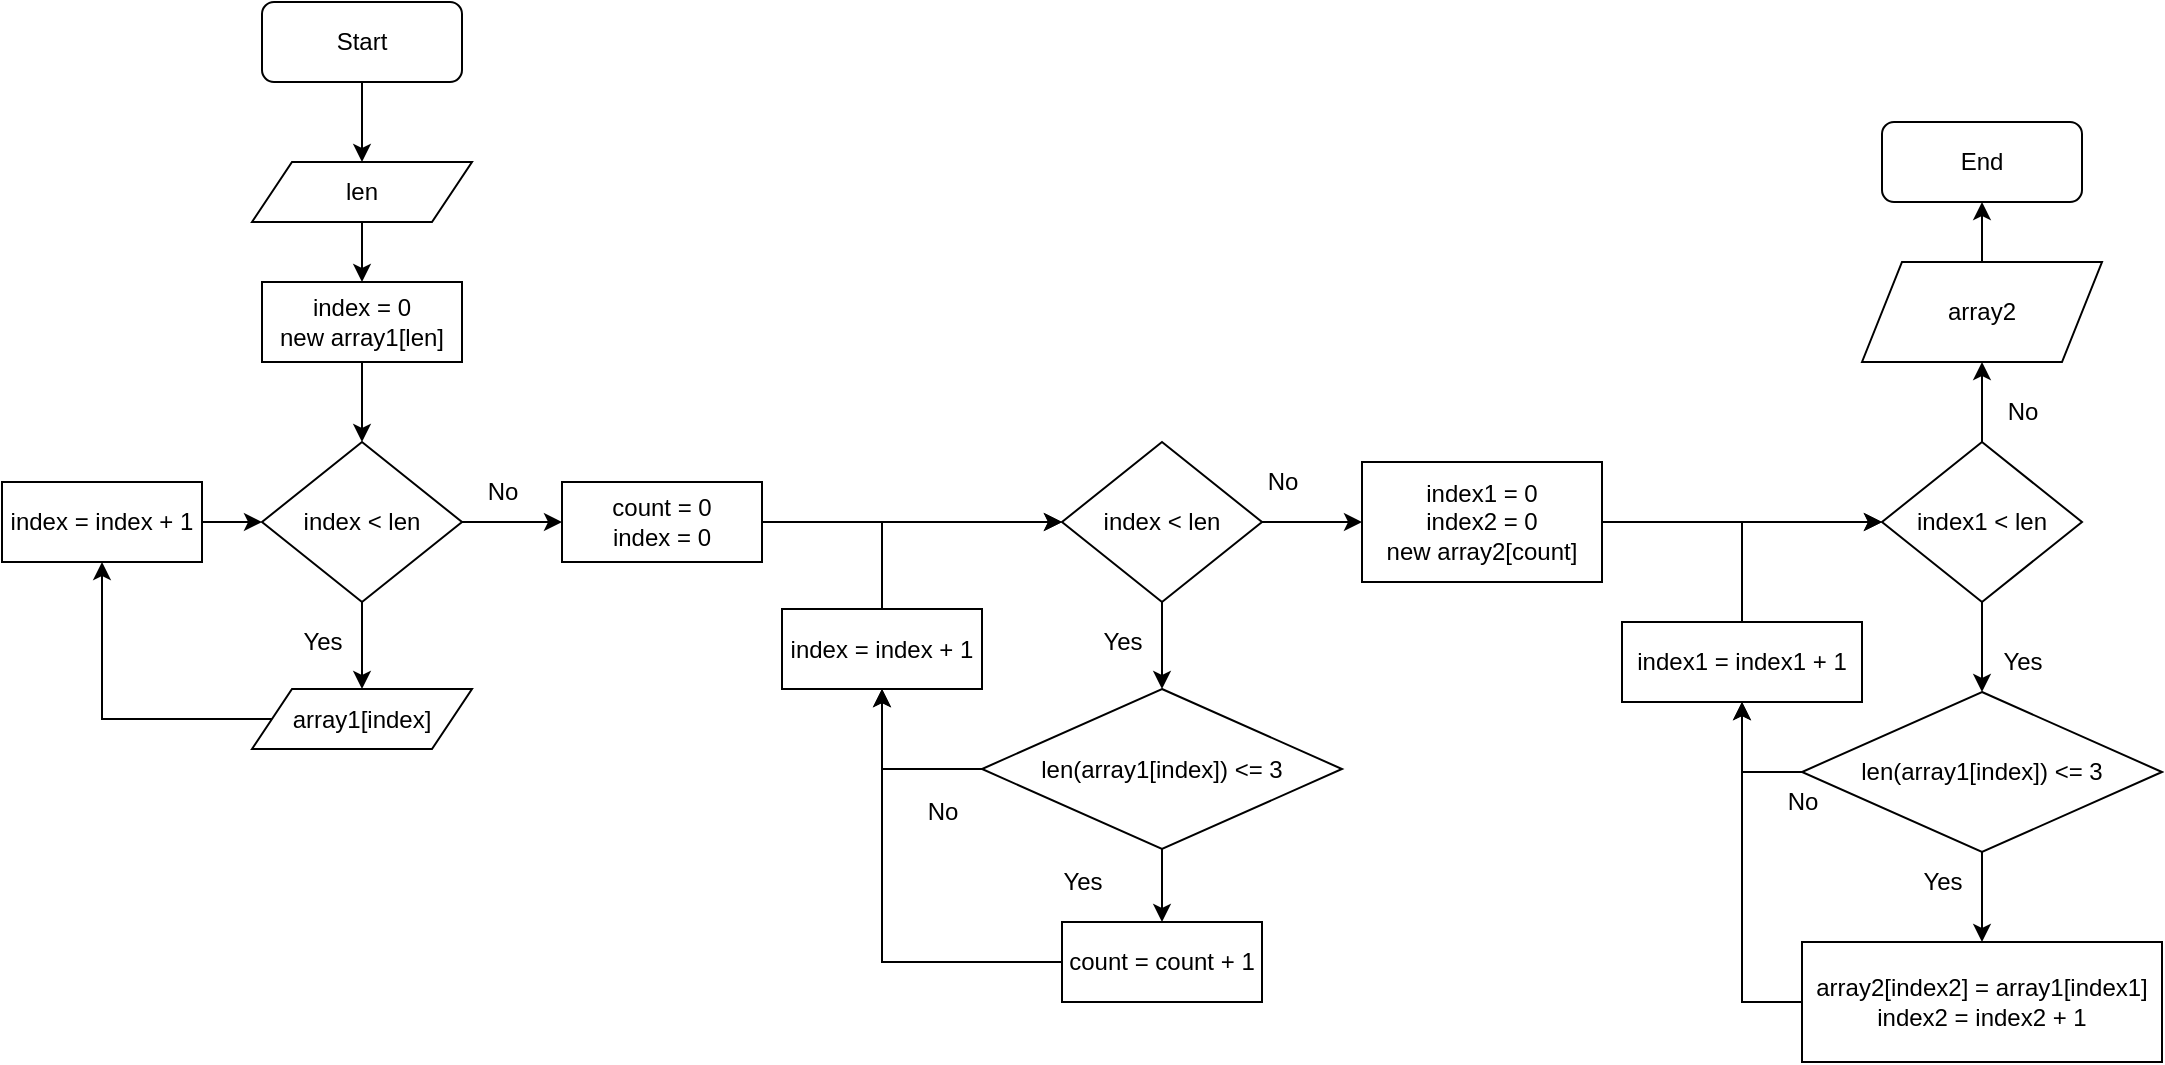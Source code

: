 <mxfile version="20.5.3" type="device"><diagram id="fMikvPjfBC4FhlLYMaaF" name="Page-1"><mxGraphModel dx="745" dy="672" grid="1" gridSize="10" guides="1" tooltips="1" connect="1" arrows="1" fold="1" page="1" pageScale="1" pageWidth="1169" pageHeight="827" math="0" shadow="0"><root><mxCell id="0"/><mxCell id="1" parent="0"/><mxCell id="prz1_qba3mAOReG2MW3Z-3" style="edgeStyle=orthogonalEdgeStyle;rounded=0;orthogonalLoop=1;jettySize=auto;html=1;exitX=0.5;exitY=1;exitDx=0;exitDy=0;entryX=0.5;entryY=0;entryDx=0;entryDy=0;" edge="1" parent="1" source="prz1_qba3mAOReG2MW3Z-1"><mxGeometry relative="1" as="geometry"><mxPoint x="240" y="120" as="targetPoint"/></mxGeometry></mxCell><mxCell id="prz1_qba3mAOReG2MW3Z-1" value="Start" style="rounded=1;whiteSpace=wrap;html=1;" vertex="1" parent="1"><mxGeometry x="190" y="40" width="100" height="40" as="geometry"/></mxCell><mxCell id="prz1_qba3mAOReG2MW3Z-8" value="" style="edgeStyle=orthogonalEdgeStyle;rounded=0;orthogonalLoop=1;jettySize=auto;html=1;" edge="1" parent="1" source="prz1_qba3mAOReG2MW3Z-4" target="prz1_qba3mAOReG2MW3Z-7"><mxGeometry relative="1" as="geometry"/></mxCell><mxCell id="prz1_qba3mAOReG2MW3Z-4" value="index = 0&lt;br&gt;new array1[len]" style="rounded=0;whiteSpace=wrap;html=1;" vertex="1" parent="1"><mxGeometry x="190" y="180" width="100" height="40" as="geometry"/></mxCell><mxCell id="prz1_qba3mAOReG2MW3Z-6" style="edgeStyle=orthogonalEdgeStyle;rounded=0;orthogonalLoop=1;jettySize=auto;html=1;exitX=0.5;exitY=1;exitDx=0;exitDy=0;entryX=0.5;entryY=0;entryDx=0;entryDy=0;" edge="1" parent="1" source="prz1_qba3mAOReG2MW3Z-5" target="prz1_qba3mAOReG2MW3Z-4"><mxGeometry relative="1" as="geometry"/></mxCell><mxCell id="prz1_qba3mAOReG2MW3Z-5" value="len" style="shape=parallelogram;perimeter=parallelogramPerimeter;whiteSpace=wrap;html=1;fixedSize=1;" vertex="1" parent="1"><mxGeometry x="185" y="120" width="110" height="30" as="geometry"/></mxCell><mxCell id="prz1_qba3mAOReG2MW3Z-12" value="" style="edgeStyle=orthogonalEdgeStyle;rounded=0;orthogonalLoop=1;jettySize=auto;html=1;" edge="1" parent="1" source="prz1_qba3mAOReG2MW3Z-7" target="prz1_qba3mAOReG2MW3Z-11"><mxGeometry relative="1" as="geometry"/></mxCell><mxCell id="prz1_qba3mAOReG2MW3Z-16" style="edgeStyle=orthogonalEdgeStyle;rounded=0;orthogonalLoop=1;jettySize=auto;html=1;exitX=1;exitY=0.5;exitDx=0;exitDy=0;entryX=0;entryY=0.5;entryDx=0;entryDy=0;" edge="1" parent="1" source="prz1_qba3mAOReG2MW3Z-7" target="prz1_qba3mAOReG2MW3Z-15"><mxGeometry relative="1" as="geometry"/></mxCell><mxCell id="prz1_qba3mAOReG2MW3Z-7" value="index &amp;lt; len" style="rhombus;whiteSpace=wrap;html=1;" vertex="1" parent="1"><mxGeometry x="190" y="260" width="100" height="80" as="geometry"/></mxCell><mxCell id="prz1_qba3mAOReG2MW3Z-10" value="" style="edgeStyle=orthogonalEdgeStyle;rounded=0;orthogonalLoop=1;jettySize=auto;html=1;" edge="1" parent="1" source="prz1_qba3mAOReG2MW3Z-9" target="prz1_qba3mAOReG2MW3Z-7"><mxGeometry relative="1" as="geometry"/></mxCell><mxCell id="prz1_qba3mAOReG2MW3Z-9" value="index = index + 1" style="rounded=0;whiteSpace=wrap;html=1;" vertex="1" parent="1"><mxGeometry x="60" y="280" width="100" height="40" as="geometry"/></mxCell><mxCell id="prz1_qba3mAOReG2MW3Z-13" style="edgeStyle=orthogonalEdgeStyle;rounded=0;orthogonalLoop=1;jettySize=auto;html=1;exitX=0;exitY=0.5;exitDx=0;exitDy=0;entryX=0.5;entryY=1;entryDx=0;entryDy=0;" edge="1" parent="1" source="prz1_qba3mAOReG2MW3Z-11" target="prz1_qba3mAOReG2MW3Z-9"><mxGeometry relative="1" as="geometry"/></mxCell><mxCell id="prz1_qba3mAOReG2MW3Z-11" value="array1[index]" style="shape=parallelogram;perimeter=parallelogramPerimeter;whiteSpace=wrap;html=1;fixedSize=1;" vertex="1" parent="1"><mxGeometry x="185" y="383.5" width="110" height="30" as="geometry"/></mxCell><mxCell id="prz1_qba3mAOReG2MW3Z-14" value="Yes" style="text;html=1;align=center;verticalAlign=middle;resizable=0;points=[];autosize=1;strokeColor=none;fillColor=none;" vertex="1" parent="1"><mxGeometry x="200" y="345" width="40" height="30" as="geometry"/></mxCell><mxCell id="prz1_qba3mAOReG2MW3Z-18" value="" style="edgeStyle=orthogonalEdgeStyle;rounded=0;orthogonalLoop=1;jettySize=auto;html=1;" edge="1" parent="1" source="prz1_qba3mAOReG2MW3Z-15" target="prz1_qba3mAOReG2MW3Z-17"><mxGeometry relative="1" as="geometry"/></mxCell><mxCell id="prz1_qba3mAOReG2MW3Z-15" value="count = 0&lt;br&gt;index = 0" style="rounded=0;whiteSpace=wrap;html=1;" vertex="1" parent="1"><mxGeometry x="340" y="280" width="100" height="40" as="geometry"/></mxCell><mxCell id="prz1_qba3mAOReG2MW3Z-20" value="" style="edgeStyle=orthogonalEdgeStyle;rounded=0;orthogonalLoop=1;jettySize=auto;html=1;" edge="1" parent="1" source="prz1_qba3mAOReG2MW3Z-17" target="prz1_qba3mAOReG2MW3Z-19"><mxGeometry relative="1" as="geometry"/></mxCell><mxCell id="prz1_qba3mAOReG2MW3Z-31" value="" style="edgeStyle=orthogonalEdgeStyle;rounded=0;orthogonalLoop=1;jettySize=auto;html=1;" edge="1" parent="1" source="prz1_qba3mAOReG2MW3Z-17" target="prz1_qba3mAOReG2MW3Z-30"><mxGeometry relative="1" as="geometry"/></mxCell><mxCell id="prz1_qba3mAOReG2MW3Z-17" value="index &amp;lt; len" style="rhombus;whiteSpace=wrap;html=1;" vertex="1" parent="1"><mxGeometry x="590" y="260" width="100" height="80" as="geometry"/></mxCell><mxCell id="prz1_qba3mAOReG2MW3Z-24" value="" style="edgeStyle=orthogonalEdgeStyle;rounded=0;orthogonalLoop=1;jettySize=auto;html=1;" edge="1" parent="1" source="prz1_qba3mAOReG2MW3Z-19" target="prz1_qba3mAOReG2MW3Z-21"><mxGeometry relative="1" as="geometry"/></mxCell><mxCell id="prz1_qba3mAOReG2MW3Z-25" style="edgeStyle=orthogonalEdgeStyle;rounded=0;orthogonalLoop=1;jettySize=auto;html=1;exitX=0;exitY=0.5;exitDx=0;exitDy=0;entryX=0.5;entryY=1;entryDx=0;entryDy=0;" edge="1" parent="1" source="prz1_qba3mAOReG2MW3Z-19" target="prz1_qba3mAOReG2MW3Z-36"><mxGeometry relative="1" as="geometry"/></mxCell><mxCell id="prz1_qba3mAOReG2MW3Z-19" value="len(array1[index]) &amp;lt;= 3" style="rhombus;whiteSpace=wrap;html=1;" vertex="1" parent="1"><mxGeometry x="550" y="383.5" width="180" height="80" as="geometry"/></mxCell><mxCell id="prz1_qba3mAOReG2MW3Z-23" value="" style="edgeStyle=orthogonalEdgeStyle;rounded=0;orthogonalLoop=1;jettySize=auto;html=1;entryX=0.5;entryY=1;entryDx=0;entryDy=0;" edge="1" parent="1" source="prz1_qba3mAOReG2MW3Z-21" target="prz1_qba3mAOReG2MW3Z-36"><mxGeometry relative="1" as="geometry"/></mxCell><mxCell id="prz1_qba3mAOReG2MW3Z-21" value="count = count + 1" style="rounded=0;whiteSpace=wrap;html=1;" vertex="1" parent="1"><mxGeometry x="590" y="500" width="100" height="40" as="geometry"/></mxCell><mxCell id="prz1_qba3mAOReG2MW3Z-26" value="Yes" style="text;html=1;align=center;verticalAlign=middle;resizable=0;points=[];autosize=1;strokeColor=none;fillColor=none;" vertex="1" parent="1"><mxGeometry x="580" y="465" width="40" height="30" as="geometry"/></mxCell><mxCell id="prz1_qba3mAOReG2MW3Z-27" value="No" style="text;html=1;align=center;verticalAlign=middle;resizable=0;points=[];autosize=1;strokeColor=none;fillColor=none;" vertex="1" parent="1"><mxGeometry x="510" y="430" width="40" height="30" as="geometry"/></mxCell><mxCell id="prz1_qba3mAOReG2MW3Z-28" value="No" style="text;html=1;align=center;verticalAlign=middle;resizable=0;points=[];autosize=1;strokeColor=none;fillColor=none;" vertex="1" parent="1"><mxGeometry x="290" y="270" width="40" height="30" as="geometry"/></mxCell><mxCell id="prz1_qba3mAOReG2MW3Z-29" value="Yes" style="text;html=1;align=center;verticalAlign=middle;resizable=0;points=[];autosize=1;strokeColor=none;fillColor=none;" vertex="1" parent="1"><mxGeometry x="600" y="345" width="40" height="30" as="geometry"/></mxCell><mxCell id="prz1_qba3mAOReG2MW3Z-33" value="" style="edgeStyle=orthogonalEdgeStyle;rounded=0;orthogonalLoop=1;jettySize=auto;html=1;exitX=1;exitY=0.5;exitDx=0;exitDy=0;" edge="1" parent="1" source="prz1_qba3mAOReG2MW3Z-30" target="prz1_qba3mAOReG2MW3Z-32"><mxGeometry relative="1" as="geometry"><mxPoint x="950" y="300" as="sourcePoint"/></mxGeometry></mxCell><mxCell id="prz1_qba3mAOReG2MW3Z-30" value="index1 = 0&lt;br&gt;index2 = 0&lt;br&gt;new array2[count]" style="rounded=0;whiteSpace=wrap;html=1;" vertex="1" parent="1"><mxGeometry x="740" y="270" width="120" height="60" as="geometry"/></mxCell><mxCell id="prz1_qba3mAOReG2MW3Z-35" value="" style="edgeStyle=orthogonalEdgeStyle;rounded=0;orthogonalLoop=1;jettySize=auto;html=1;" edge="1" parent="1" source="prz1_qba3mAOReG2MW3Z-32" target="prz1_qba3mAOReG2MW3Z-34"><mxGeometry relative="1" as="geometry"/></mxCell><mxCell id="prz1_qba3mAOReG2MW3Z-44" style="edgeStyle=orthogonalEdgeStyle;rounded=0;orthogonalLoop=1;jettySize=auto;html=1;exitX=0.5;exitY=0;exitDx=0;exitDy=0;entryX=0.5;entryY=1;entryDx=0;entryDy=0;" edge="1" parent="1" source="prz1_qba3mAOReG2MW3Z-32" target="prz1_qba3mAOReG2MW3Z-51"><mxGeometry relative="1" as="geometry"/></mxCell><mxCell id="prz1_qba3mAOReG2MW3Z-32" value="index1 &amp;lt; len" style="rhombus;whiteSpace=wrap;html=1;" vertex="1" parent="1"><mxGeometry x="1000" y="260" width="100" height="80" as="geometry"/></mxCell><mxCell id="prz1_qba3mAOReG2MW3Z-39" style="edgeStyle=orthogonalEdgeStyle;rounded=0;orthogonalLoop=1;jettySize=auto;html=1;exitX=0;exitY=0.5;exitDx=0;exitDy=0;entryX=0.5;entryY=1;entryDx=0;entryDy=0;" edge="1" parent="1" source="prz1_qba3mAOReG2MW3Z-34" target="prz1_qba3mAOReG2MW3Z-38"><mxGeometry relative="1" as="geometry"/></mxCell><mxCell id="prz1_qba3mAOReG2MW3Z-47" style="edgeStyle=orthogonalEdgeStyle;rounded=0;orthogonalLoop=1;jettySize=auto;html=1;exitX=0.5;exitY=1;exitDx=0;exitDy=0;entryX=0.5;entryY=0;entryDx=0;entryDy=0;" edge="1" parent="1" source="prz1_qba3mAOReG2MW3Z-34" target="prz1_qba3mAOReG2MW3Z-46"><mxGeometry relative="1" as="geometry"/></mxCell><mxCell id="prz1_qba3mAOReG2MW3Z-34" value="len(array1[index]) &amp;lt;= 3" style="rhombus;whiteSpace=wrap;html=1;" vertex="1" parent="1"><mxGeometry x="960" y="385" width="180" height="80" as="geometry"/></mxCell><mxCell id="prz1_qba3mAOReG2MW3Z-37" style="edgeStyle=orthogonalEdgeStyle;rounded=0;orthogonalLoop=1;jettySize=auto;html=1;exitX=0.5;exitY=0;exitDx=0;exitDy=0;entryX=0;entryY=0.5;entryDx=0;entryDy=0;" edge="1" parent="1" source="prz1_qba3mAOReG2MW3Z-36" target="prz1_qba3mAOReG2MW3Z-17"><mxGeometry relative="1" as="geometry"/></mxCell><mxCell id="prz1_qba3mAOReG2MW3Z-36" value="index = index + 1" style="rounded=0;whiteSpace=wrap;html=1;" vertex="1" parent="1"><mxGeometry x="450" y="343.5" width="100" height="40" as="geometry"/></mxCell><mxCell id="prz1_qba3mAOReG2MW3Z-40" style="edgeStyle=orthogonalEdgeStyle;rounded=0;orthogonalLoop=1;jettySize=auto;html=1;exitX=0.5;exitY=0;exitDx=0;exitDy=0;entryX=0;entryY=0.5;entryDx=0;entryDy=0;" edge="1" parent="1" source="prz1_qba3mAOReG2MW3Z-38" target="prz1_qba3mAOReG2MW3Z-32"><mxGeometry relative="1" as="geometry"/></mxCell><mxCell id="prz1_qba3mAOReG2MW3Z-38" value="index1 = index1 + 1" style="rounded=0;whiteSpace=wrap;html=1;" vertex="1" parent="1"><mxGeometry x="870" y="350" width="120" height="40" as="geometry"/></mxCell><mxCell id="prz1_qba3mAOReG2MW3Z-41" value="No" style="text;html=1;align=center;verticalAlign=middle;resizable=0;points=[];autosize=1;strokeColor=none;fillColor=none;" vertex="1" parent="1"><mxGeometry x="940" y="425" width="40" height="30" as="geometry"/></mxCell><mxCell id="prz1_qba3mAOReG2MW3Z-42" value="Yes" style="text;html=1;align=center;verticalAlign=middle;resizable=0;points=[];autosize=1;strokeColor=none;fillColor=none;" vertex="1" parent="1"><mxGeometry x="1050" y="355" width="40" height="30" as="geometry"/></mxCell><mxCell id="prz1_qba3mAOReG2MW3Z-43" value="End" style="rounded=1;whiteSpace=wrap;html=1;" vertex="1" parent="1"><mxGeometry x="1000" y="100" width="100" height="40" as="geometry"/></mxCell><mxCell id="prz1_qba3mAOReG2MW3Z-45" value="No" style="text;html=1;align=center;verticalAlign=middle;resizable=0;points=[];autosize=1;strokeColor=none;fillColor=none;" vertex="1" parent="1"><mxGeometry x="1050" y="230" width="40" height="30" as="geometry"/></mxCell><mxCell id="prz1_qba3mAOReG2MW3Z-50" style="edgeStyle=orthogonalEdgeStyle;rounded=0;orthogonalLoop=1;jettySize=auto;html=1;exitX=0;exitY=0.5;exitDx=0;exitDy=0;entryX=0.5;entryY=1;entryDx=0;entryDy=0;" edge="1" parent="1" source="prz1_qba3mAOReG2MW3Z-46" target="prz1_qba3mAOReG2MW3Z-38"><mxGeometry relative="1" as="geometry"/></mxCell><mxCell id="prz1_qba3mAOReG2MW3Z-46" value="array2[index2] = array1[index1]&lt;br&gt;index2 = index2 + 1" style="rounded=0;whiteSpace=wrap;html=1;" vertex="1" parent="1"><mxGeometry x="960" y="510" width="180" height="60" as="geometry"/></mxCell><mxCell id="prz1_qba3mAOReG2MW3Z-48" value="Yes" style="text;html=1;align=center;verticalAlign=middle;resizable=0;points=[];autosize=1;strokeColor=none;fillColor=none;" vertex="1" parent="1"><mxGeometry x="1010" y="465" width="40" height="30" as="geometry"/></mxCell><mxCell id="prz1_qba3mAOReG2MW3Z-49" value="No" style="text;html=1;align=center;verticalAlign=middle;resizable=0;points=[];autosize=1;strokeColor=none;fillColor=none;" vertex="1" parent="1"><mxGeometry x="680" y="265" width="40" height="30" as="geometry"/></mxCell><mxCell id="prz1_qba3mAOReG2MW3Z-52" value="" style="edgeStyle=orthogonalEdgeStyle;rounded=0;orthogonalLoop=1;jettySize=auto;html=1;" edge="1" parent="1" source="prz1_qba3mAOReG2MW3Z-51" target="prz1_qba3mAOReG2MW3Z-43"><mxGeometry relative="1" as="geometry"/></mxCell><mxCell id="prz1_qba3mAOReG2MW3Z-51" value="array2" style="shape=parallelogram;perimeter=parallelogramPerimeter;whiteSpace=wrap;html=1;fixedSize=1;" vertex="1" parent="1"><mxGeometry x="990" y="170" width="120" height="50" as="geometry"/></mxCell></root></mxGraphModel></diagram></mxfile>